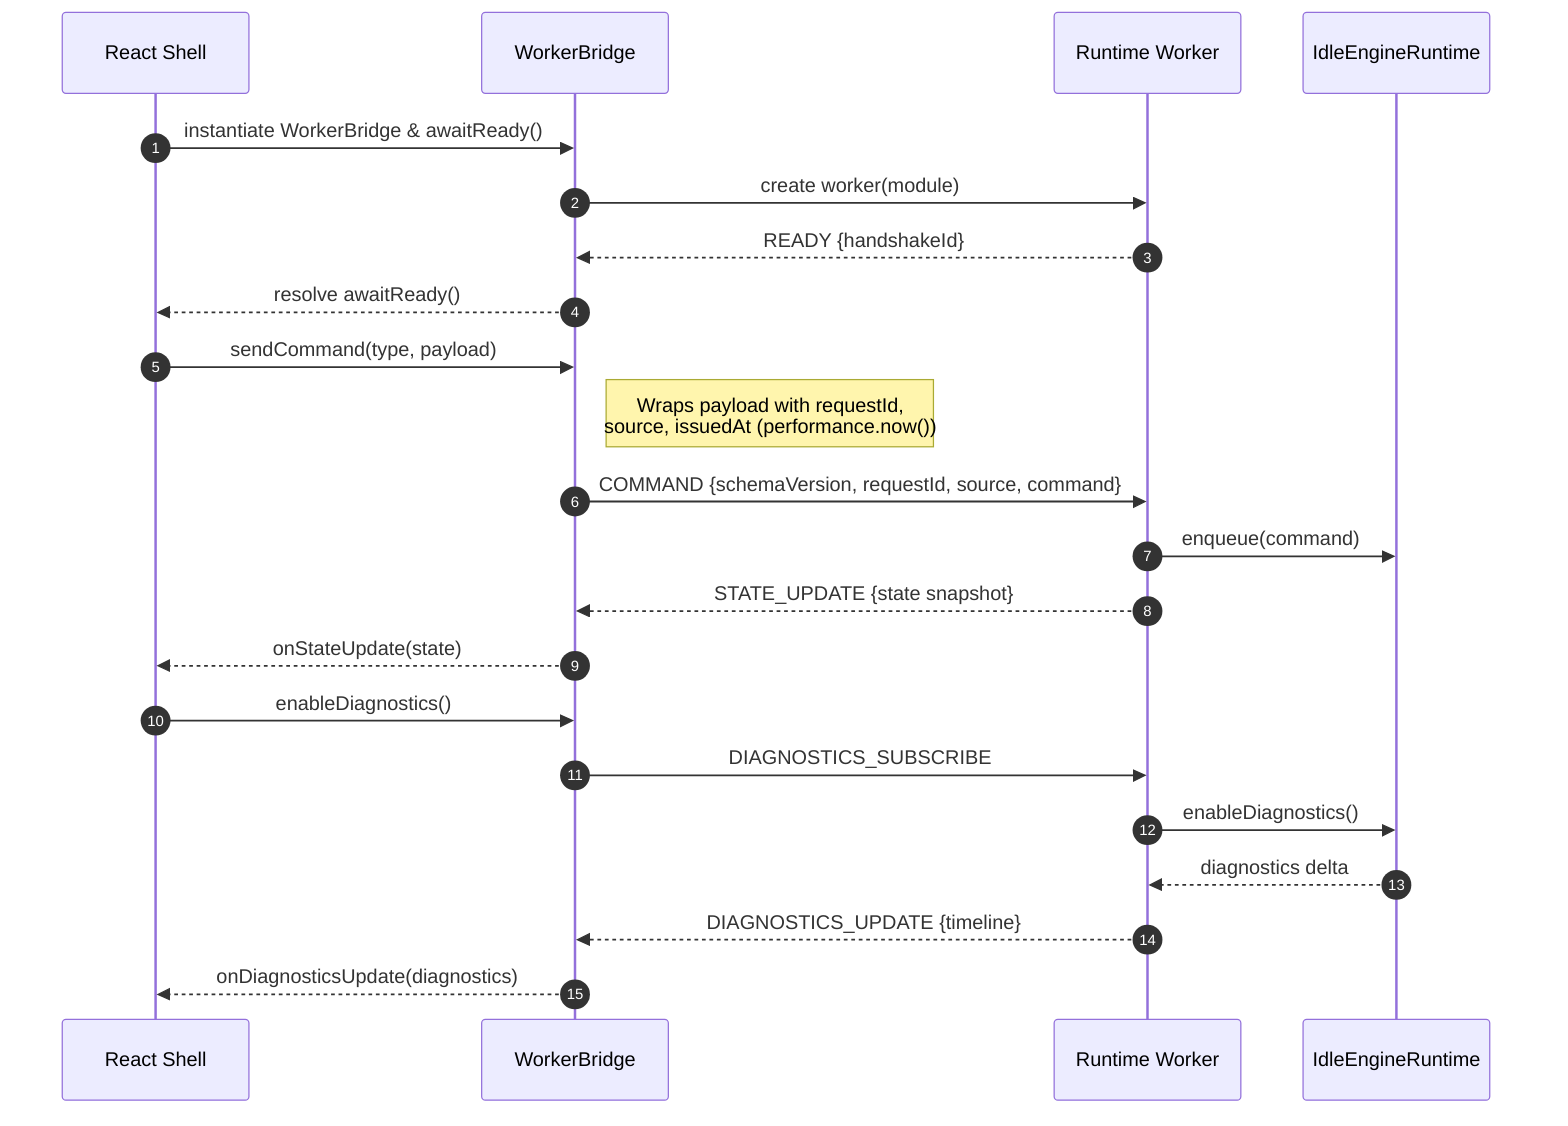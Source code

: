 sequenceDiagram
  autonumber
  participant React as React Shell
  participant Bridge as WorkerBridge
  participant Worker as Runtime Worker
  participant Runtime as IdleEngineRuntime

  React->>Bridge: instantiate WorkerBridge & awaitReady()
  Bridge->>Worker: create worker(module)
  Worker-->>Bridge: READY {handshakeId}
  Bridge-->>React: resolve awaitReady()

  React->>Bridge: sendCommand(type, payload)
  Note right of Bridge: Wraps payload with requestId,<br/>source, issuedAt (performance.now())
  Bridge->>Worker: COMMAND {schemaVersion, requestId, source, command}
  Worker->>Runtime: enqueue(command)

  Worker-->>Bridge: STATE_UPDATE {state snapshot}
  Bridge-->>React: onStateUpdate(state)

  React->>Bridge: enableDiagnostics()
  Bridge->>Worker: DIAGNOSTICS_SUBSCRIBE
  Worker->>Runtime: enableDiagnostics()
  Runtime-->>Worker: diagnostics delta
  Worker-->>Bridge: DIAGNOSTICS_UPDATE {timeline}
  Bridge-->>React: onDiagnosticsUpdate(diagnostics)